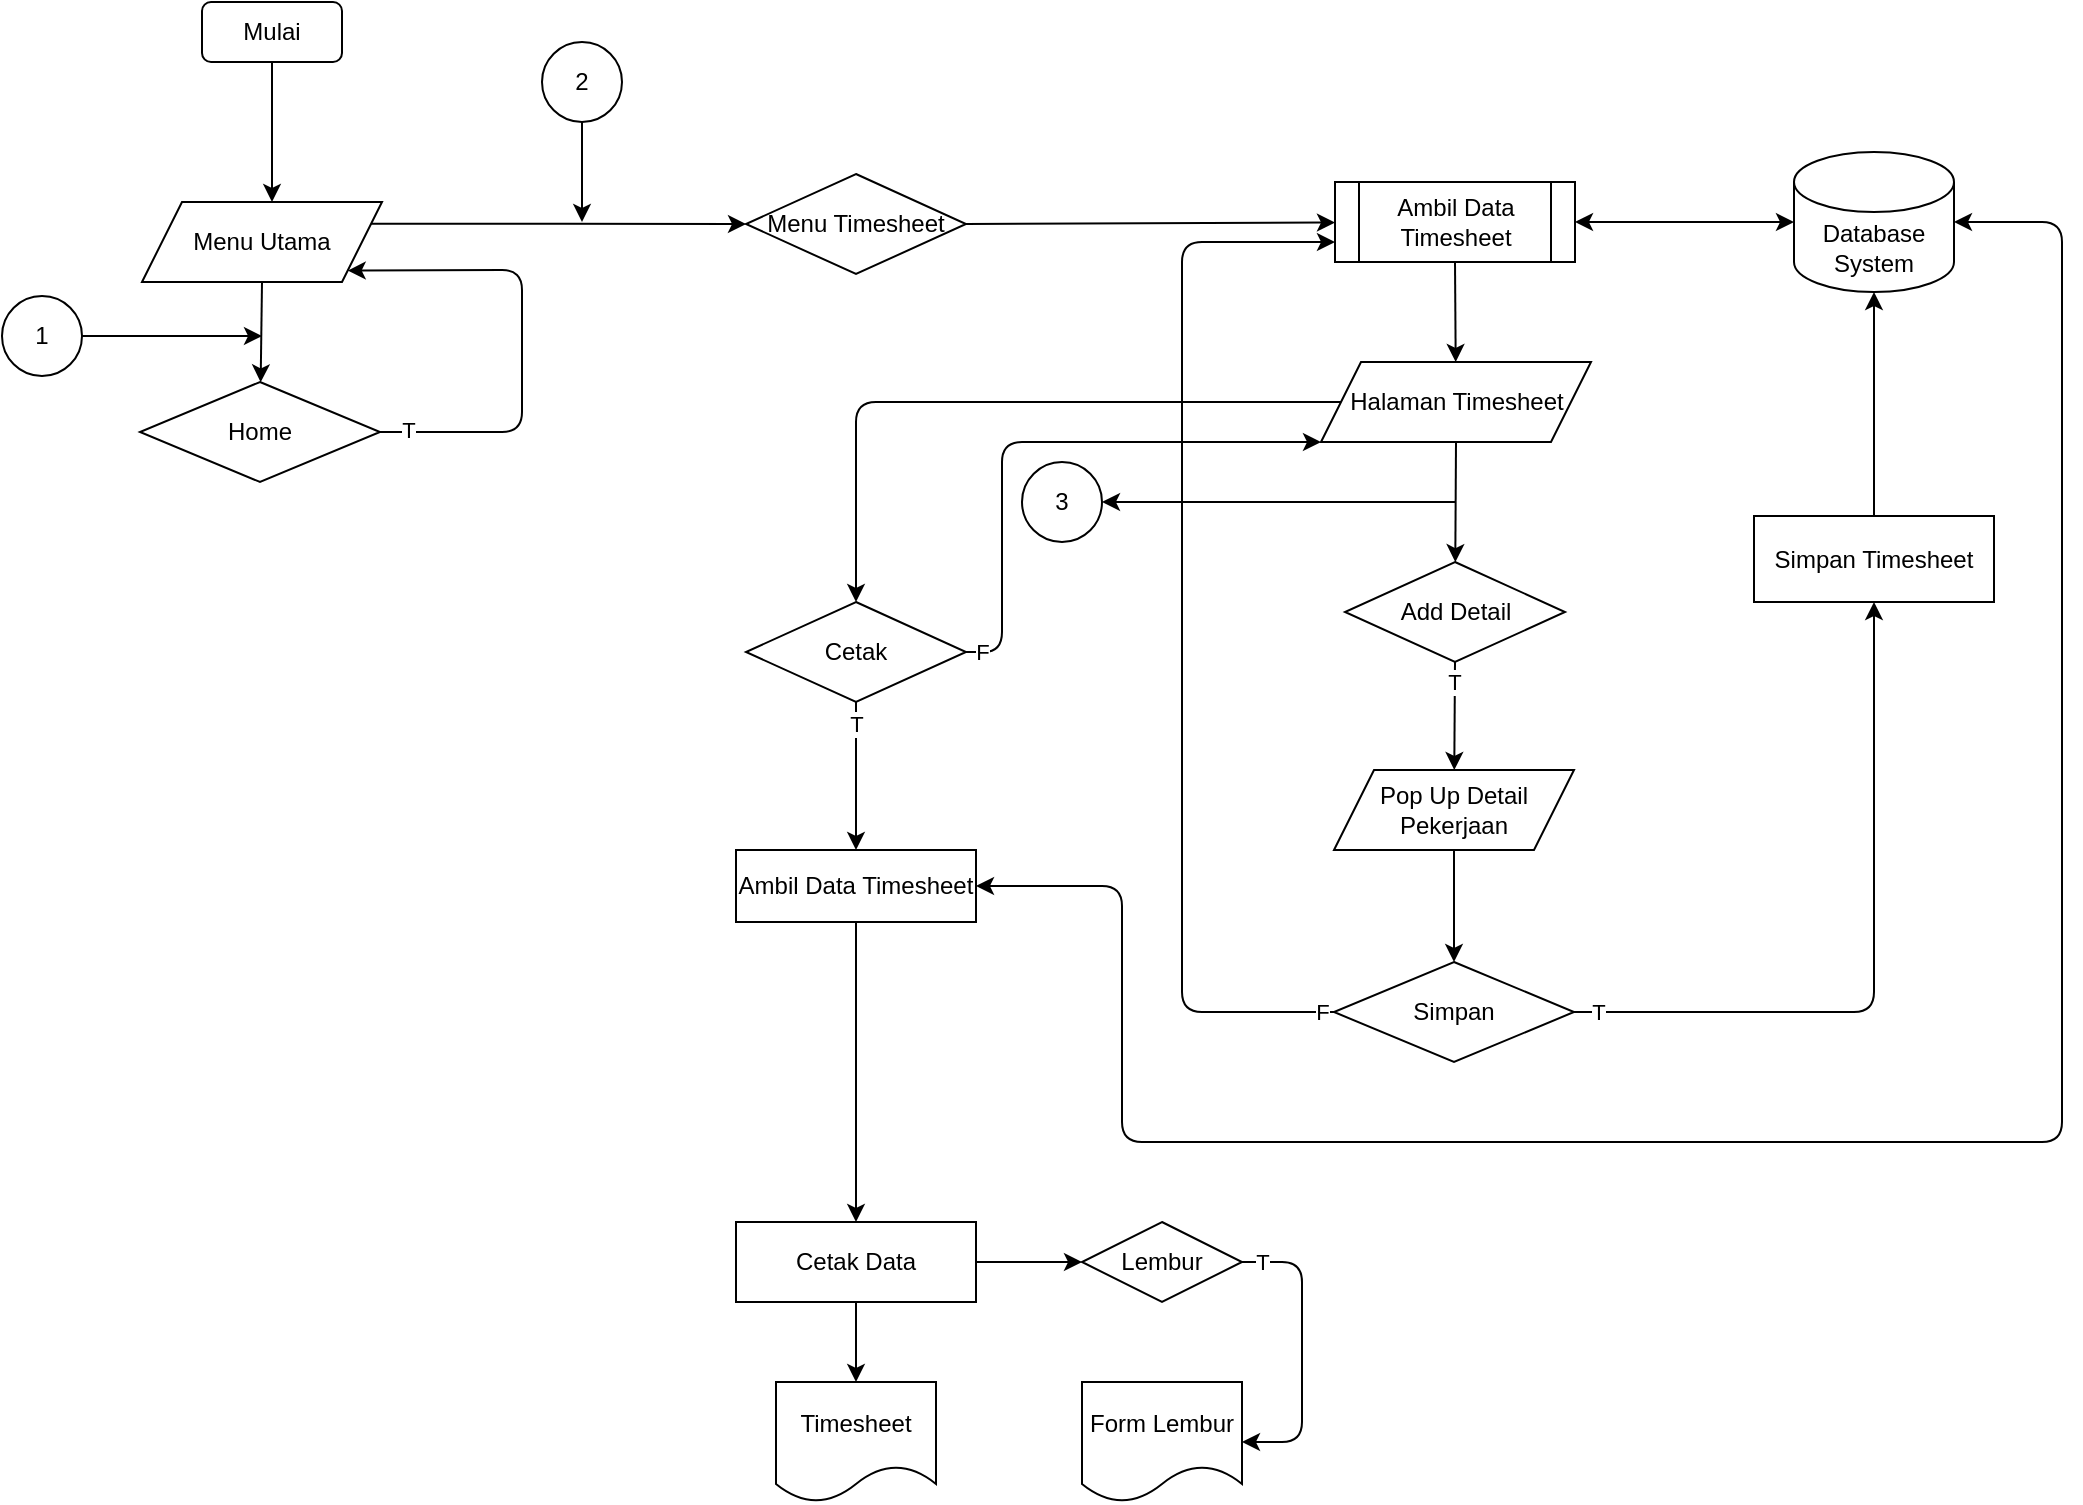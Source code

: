 <mxfile version="13.9.2" type="github"><diagram id="HHxKFfwdLsCeLlObY0tx" name="Page-1"><mxGraphModel dx="1142" dy="584" grid="1" gridSize="10" guides="1" tooltips="1" connect="1" arrows="1" fold="1" page="1" pageScale="1" pageWidth="1654" pageHeight="1169" math="0" shadow="0"><root><mxCell id="0"/><mxCell id="1" parent="0"/><mxCell id="po81cwR4hUowYtx83xnZ-3" value="Mulai" style="rounded=1;whiteSpace=wrap;html=1;fillColor=#FFFFFF;" parent="1" vertex="1"><mxGeometry x="130" y="60" width="70" height="30" as="geometry"/></mxCell><mxCell id="po81cwR4hUowYtx83xnZ-4" value="" style="endArrow=classic;html=1;exitX=0.5;exitY=1;exitDx=0;exitDy=0;" parent="1" source="po81cwR4hUowYtx83xnZ-3" edge="1"><mxGeometry width="50" height="50" relative="1" as="geometry"><mxPoint x="450" y="330" as="sourcePoint"/><mxPoint x="165" y="160" as="targetPoint"/></mxGeometry></mxCell><mxCell id="po81cwR4hUowYtx83xnZ-18" style="edgeStyle=orthogonalEdgeStyle;rounded=0;orthogonalLoop=1;jettySize=auto;html=1;exitX=1;exitY=0.25;exitDx=0;exitDy=0;entryX=0;entryY=0.5;entryDx=0;entryDy=0;" parent="1" source="po81cwR4hUowYtx83xnZ-5" target="po81cwR4hUowYtx83xnZ-19" edge="1"><mxGeometry relative="1" as="geometry"><mxPoint x="360" y="171" as="targetPoint"/></mxGeometry></mxCell><mxCell id="po81cwR4hUowYtx83xnZ-5" value="Menu Utama" style="shape=parallelogram;perimeter=parallelogramPerimeter;whiteSpace=wrap;html=1;fixedSize=1;fillColor=#FFFFFF;" parent="1" vertex="1"><mxGeometry x="100" y="160" width="120" height="40" as="geometry"/></mxCell><mxCell id="po81cwR4hUowYtx83xnZ-7" value="Home" style="rhombus;whiteSpace=wrap;html=1;fillColor=#FFFFFF;" parent="1" vertex="1"><mxGeometry x="99" y="250" width="120" height="50" as="geometry"/></mxCell><mxCell id="po81cwR4hUowYtx83xnZ-10" value="" style="endArrow=classic;html=1;entryX=1;entryY=1;entryDx=0;entryDy=0;exitX=1;exitY=0.5;exitDx=0;exitDy=0;" parent="1" source="po81cwR4hUowYtx83xnZ-7" target="po81cwR4hUowYtx83xnZ-5" edge="1"><mxGeometry width="50" height="50" relative="1" as="geometry"><mxPoint x="160" y="320" as="sourcePoint"/><mxPoint x="210" y="270" as="targetPoint"/><Array as="points"><mxPoint x="290" y="275"/><mxPoint x="290" y="194"/></Array></mxGeometry></mxCell><mxCell id="po81cwR4hUowYtx83xnZ-11" value="T" style="edgeLabel;html=1;align=center;verticalAlign=middle;resizable=0;points=[];" parent="po81cwR4hUowYtx83xnZ-10" vertex="1" connectable="0"><mxGeometry x="-0.885" y="1" relative="1" as="geometry"><mxPoint as="offset"/></mxGeometry></mxCell><mxCell id="po81cwR4hUowYtx83xnZ-13" value="" style="endArrow=classic;html=1;exitX=0.5;exitY=1;exitDx=0;exitDy=0;" parent="1" source="po81cwR4hUowYtx83xnZ-5" target="po81cwR4hUowYtx83xnZ-7" edge="1"><mxGeometry width="50" height="50" relative="1" as="geometry"><mxPoint x="160" y="320" as="sourcePoint"/><mxPoint x="210" y="270" as="targetPoint"/></mxGeometry></mxCell><mxCell id="po81cwR4hUowYtx83xnZ-16" style="edgeStyle=orthogonalEdgeStyle;rounded=0;orthogonalLoop=1;jettySize=auto;html=1;exitX=1;exitY=0.5;exitDx=0;exitDy=0;" parent="1" source="po81cwR4hUowYtx83xnZ-14" edge="1"><mxGeometry relative="1" as="geometry"><mxPoint x="160" y="227" as="targetPoint"/></mxGeometry></mxCell><mxCell id="po81cwR4hUowYtx83xnZ-14" value="1" style="ellipse;whiteSpace=wrap;html=1;aspect=fixed;fillColor=#FFFFFF;" parent="1" vertex="1"><mxGeometry x="30" y="207" width="40" height="40" as="geometry"/></mxCell><mxCell id="po81cwR4hUowYtx83xnZ-19" value="Menu Timesheet" style="rhombus;whiteSpace=wrap;html=1;fillColor=#FFFFFF;" parent="1" vertex="1"><mxGeometry x="402" y="146" width="110" height="50" as="geometry"/></mxCell><mxCell id="po81cwR4hUowYtx83xnZ-20" value="" style="endArrow=classic;html=1;exitX=1;exitY=0.5;exitDx=0;exitDy=0;" parent="1" source="po81cwR4hUowYtx83xnZ-19" target="po81cwR4hUowYtx83xnZ-23" edge="1"><mxGeometry width="50" height="50" relative="1" as="geometry"><mxPoint x="412" y="270" as="sourcePoint"/><mxPoint x="457" y="250" as="targetPoint"/></mxGeometry></mxCell><mxCell id="po81cwR4hUowYtx83xnZ-21" value="Halaman Timesheet" style="shape=parallelogram;perimeter=parallelogramPerimeter;whiteSpace=wrap;html=1;fixedSize=1;fillColor=#FFFFFF;" parent="1" vertex="1"><mxGeometry x="689.5" y="240" width="135" height="40" as="geometry"/></mxCell><mxCell id="po81cwR4hUowYtx83xnZ-22" value="Database System" style="shape=cylinder3;whiteSpace=wrap;html=1;boundedLbl=1;backgroundOutline=1;size=15;fillColor=#FFFFFF;" parent="1" vertex="1"><mxGeometry x="926" y="135" width="80" height="70" as="geometry"/></mxCell><mxCell id="po81cwR4hUowYtx83xnZ-23" value="Ambil Data Timesheet" style="shape=process;whiteSpace=wrap;html=1;backgroundOutline=1;fillColor=#FFFFFF;" parent="1" vertex="1"><mxGeometry x="696.5" y="150" width="120" height="40" as="geometry"/></mxCell><mxCell id="po81cwR4hUowYtx83xnZ-24" value="" style="endArrow=classic;html=1;exitX=0.5;exitY=1;exitDx=0;exitDy=0;" parent="1" source="po81cwR4hUowYtx83xnZ-23" target="po81cwR4hUowYtx83xnZ-21" edge="1"><mxGeometry width="50" height="50" relative="1" as="geometry"><mxPoint x="758" y="200" as="sourcePoint"/><mxPoint x="753.98" y="330" as="targetPoint"/></mxGeometry></mxCell><mxCell id="po81cwR4hUowYtx83xnZ-25" value="" style="endArrow=classic;startArrow=classic;html=1;exitX=1;exitY=0.5;exitDx=0;exitDy=0;entryX=0;entryY=0.5;entryDx=0;entryDy=0;entryPerimeter=0;" parent="1" source="po81cwR4hUowYtx83xnZ-23" target="po81cwR4hUowYtx83xnZ-22" edge="1"><mxGeometry width="50" height="50" relative="1" as="geometry"><mxPoint x="822" y="210" as="sourcePoint"/><mxPoint x="872" y="160" as="targetPoint"/></mxGeometry></mxCell><mxCell id="po81cwR4hUowYtx83xnZ-27" value="" style="endArrow=classic;html=1;exitX=0.5;exitY=1;exitDx=0;exitDy=0;" parent="1" source="po81cwR4hUowYtx83xnZ-21" target="po81cwR4hUowYtx83xnZ-28" edge="1"><mxGeometry width="50" height="50" relative="1" as="geometry"><mxPoint x="822" y="210" as="sourcePoint"/><mxPoint x="757" y="340" as="targetPoint"/></mxGeometry></mxCell><mxCell id="po81cwR4hUowYtx83xnZ-28" value="Add Detail" style="rhombus;whiteSpace=wrap;html=1;fillColor=#FFFFFF;" parent="1" vertex="1"><mxGeometry x="701.5" y="340" width="110" height="50" as="geometry"/></mxCell><mxCell id="po81cwR4hUowYtx83xnZ-29" value="Pop Up Detail Pekerjaan" style="shape=parallelogram;perimeter=parallelogramPerimeter;whiteSpace=wrap;html=1;fixedSize=1;fillColor=#FFFFFF;" parent="1" vertex="1"><mxGeometry x="696" y="444" width="120" height="40" as="geometry"/></mxCell><mxCell id="po81cwR4hUowYtx83xnZ-30" value="T" style="endArrow=classic;html=1;exitX=0.5;exitY=1;exitDx=0;exitDy=0;" parent="1" source="po81cwR4hUowYtx83xnZ-28" target="po81cwR4hUowYtx83xnZ-29" edge="1"><mxGeometry x="-0.63" width="50" height="50" relative="1" as="geometry"><mxPoint x="752" y="450" as="sourcePoint"/><mxPoint x="756" y="440" as="targetPoint"/><mxPoint as="offset"/></mxGeometry></mxCell><mxCell id="po81cwR4hUowYtx83xnZ-32" value="Simpan" style="rhombus;whiteSpace=wrap;html=1;fillColor=#FFFFFF;" parent="1" vertex="1"><mxGeometry x="696" y="540" width="120" height="50" as="geometry"/></mxCell><mxCell id="po81cwR4hUowYtx83xnZ-33" value="" style="endArrow=classic;html=1;exitX=1;exitY=0.5;exitDx=0;exitDy=0;entryX=0.5;entryY=1;entryDx=0;entryDy=0;" parent="1" source="po81cwR4hUowYtx83xnZ-32" target="po81cwR4hUowYtx83xnZ-36" edge="1"><mxGeometry width="50" height="50" relative="1" as="geometry"><mxPoint x="822" y="400" as="sourcePoint"/><mxPoint x="1002" y="360" as="targetPoint"/><Array as="points"><mxPoint x="966" y="565"/></Array></mxGeometry></mxCell><mxCell id="po81cwR4hUowYtx83xnZ-34" value="T" style="edgeLabel;html=1;align=center;verticalAlign=middle;resizable=0;points=[];" parent="po81cwR4hUowYtx83xnZ-33" vertex="1" connectable="0"><mxGeometry x="-0.913" y="-2" relative="1" as="geometry"><mxPoint x="-4.17" y="-2" as="offset"/></mxGeometry></mxCell><mxCell id="po81cwR4hUowYtx83xnZ-36" value="Simpan Timesheet" style="rounded=0;whiteSpace=wrap;html=1;fillColor=#FFFFFF;" parent="1" vertex="1"><mxGeometry x="906" y="317" width="120" height="43" as="geometry"/></mxCell><mxCell id="po81cwR4hUowYtx83xnZ-37" value="" style="endArrow=classic;html=1;entryX=0.5;entryY=1;entryDx=0;entryDy=0;entryPerimeter=0;" parent="1" source="po81cwR4hUowYtx83xnZ-36" target="po81cwR4hUowYtx83xnZ-22" edge="1"><mxGeometry width="50" height="50" relative="1" as="geometry"><mxPoint x="966" y="317" as="sourcePoint"/><mxPoint x="836" y="350" as="targetPoint"/></mxGeometry></mxCell><mxCell id="po81cwR4hUowYtx83xnZ-38" value="" style="endArrow=classic;html=1;exitX=0;exitY=0.5;exitDx=0;exitDy=0;entryX=0;entryY=0.75;entryDx=0;entryDy=0;" parent="1" source="po81cwR4hUowYtx83xnZ-32" target="po81cwR4hUowYtx83xnZ-23" edge="1"><mxGeometry width="50" height="50" relative="1" as="geometry"><mxPoint x="780" y="400" as="sourcePoint"/><mxPoint x="830" y="350" as="targetPoint"/><Array as="points"><mxPoint x="620" y="565"/><mxPoint x="620" y="180"/></Array></mxGeometry></mxCell><mxCell id="po81cwR4hUowYtx83xnZ-39" value="F" style="edgeLabel;html=1;align=center;verticalAlign=middle;resizable=0;points=[];" parent="po81cwR4hUowYtx83xnZ-38" vertex="1" connectable="0"><mxGeometry x="-0.945" relative="1" as="geometry"><mxPoint x="8.5" as="offset"/></mxGeometry></mxCell><mxCell id="po81cwR4hUowYtx83xnZ-40" value="" style="endArrow=classic;html=1;exitX=0.5;exitY=1;exitDx=0;exitDy=0;" parent="1" source="po81cwR4hUowYtx83xnZ-29" target="po81cwR4hUowYtx83xnZ-32" edge="1"><mxGeometry width="50" height="50" relative="1" as="geometry"><mxPoint x="770" y="580" as="sourcePoint"/><mxPoint x="820" y="530" as="targetPoint"/></mxGeometry></mxCell><mxCell id="po81cwR4hUowYtx83xnZ-41" value="2" style="ellipse;whiteSpace=wrap;html=1;aspect=fixed;fillColor=#FFFFFF;" parent="1" vertex="1"><mxGeometry x="300" y="80" width="40" height="40" as="geometry"/></mxCell><mxCell id="po81cwR4hUowYtx83xnZ-42" value="" style="endArrow=classic;html=1;" parent="1" source="po81cwR4hUowYtx83xnZ-41" edge="1"><mxGeometry width="50" height="50" relative="1" as="geometry"><mxPoint x="320" y="120" as="sourcePoint"/><mxPoint x="320" y="170" as="targetPoint"/></mxGeometry></mxCell><mxCell id="po81cwR4hUowYtx83xnZ-44" value="Cetak" style="rhombus;whiteSpace=wrap;html=1;fillColor=#FFFFFF;" parent="1" vertex="1"><mxGeometry x="402" y="360" width="110" height="50" as="geometry"/></mxCell><mxCell id="po81cwR4hUowYtx83xnZ-45" value="" style="endArrow=classic;html=1;exitX=0;exitY=0.5;exitDx=0;exitDy=0;entryX=0.5;entryY=0;entryDx=0;entryDy=0;" parent="1" source="po81cwR4hUowYtx83xnZ-21" target="po81cwR4hUowYtx83xnZ-44" edge="1"><mxGeometry width="50" height="50" relative="1" as="geometry"><mxPoint x="640" y="450" as="sourcePoint"/><mxPoint x="690" y="400" as="targetPoint"/><Array as="points"><mxPoint x="457" y="260"/></Array></mxGeometry></mxCell><mxCell id="po81cwR4hUowYtx83xnZ-46" value="" style="endArrow=classic;html=1;entryX=1;entryY=0.5;entryDx=0;entryDy=0;" parent="1" target="po81cwR4hUowYtx83xnZ-47" edge="1"><mxGeometry width="50" height="50" relative="1" as="geometry"><mxPoint x="757" y="310" as="sourcePoint"/><mxPoint x="587" y="310" as="targetPoint"/></mxGeometry></mxCell><mxCell id="po81cwR4hUowYtx83xnZ-47" value="3" style="ellipse;whiteSpace=wrap;html=1;aspect=fixed;fillColor=#FFFFFF;" parent="1" vertex="1"><mxGeometry x="540" y="290" width="40" height="40" as="geometry"/></mxCell><mxCell id="po81cwR4hUowYtx83xnZ-48" value="F" style="endArrow=classic;html=1;exitX=1;exitY=0.5;exitDx=0;exitDy=0;entryX=0;entryY=1;entryDx=0;entryDy=0;" parent="1" source="po81cwR4hUowYtx83xnZ-44" target="po81cwR4hUowYtx83xnZ-21" edge="1"><mxGeometry x="-0.943" width="50" height="50" relative="1" as="geometry"><mxPoint x="640" y="450" as="sourcePoint"/><mxPoint x="530" y="270" as="targetPoint"/><Array as="points"><mxPoint x="530" y="385"/><mxPoint x="530" y="280"/></Array><mxPoint as="offset"/></mxGeometry></mxCell><mxCell id="po81cwR4hUowYtx83xnZ-49" value="Ambil Data Timesheet" style="rounded=0;whiteSpace=wrap;html=1;fillColor=#FFFFFF;" parent="1" vertex="1"><mxGeometry x="397" y="484" width="120" height="36" as="geometry"/></mxCell><mxCell id="po81cwR4hUowYtx83xnZ-50" value="" style="endArrow=classic;html=1;exitX=0.5;exitY=1;exitDx=0;exitDy=0;" parent="1" source="po81cwR4hUowYtx83xnZ-44" target="po81cwR4hUowYtx83xnZ-49" edge="1"><mxGeometry width="50" height="50" relative="1" as="geometry"><mxPoint x="640" y="450" as="sourcePoint"/><mxPoint x="690" y="400" as="targetPoint"/></mxGeometry></mxCell><mxCell id="po81cwR4hUowYtx83xnZ-67" value="T" style="edgeLabel;html=1;align=center;verticalAlign=middle;resizable=0;points=[];" parent="po81cwR4hUowYtx83xnZ-50" vertex="1" connectable="0"><mxGeometry x="-0.451" y="2" relative="1" as="geometry"><mxPoint x="-2" y="-10" as="offset"/></mxGeometry></mxCell><mxCell id="po81cwR4hUowYtx83xnZ-53" value="" style="endArrow=classic;startArrow=classic;html=1;exitX=1;exitY=0.5;exitDx=0;exitDy=0;entryX=1;entryY=0.5;entryDx=0;entryDy=0;entryPerimeter=0;" parent="1" source="po81cwR4hUowYtx83xnZ-49" target="po81cwR4hUowYtx83xnZ-22" edge="1"><mxGeometry width="50" height="50" relative="1" as="geometry"><mxPoint x="640" y="450" as="sourcePoint"/><mxPoint x="1070" y="630" as="targetPoint"/><Array as="points"><mxPoint x="590" y="502"/><mxPoint x="590" y="630"/><mxPoint x="1060" y="630"/><mxPoint x="1060" y="170"/></Array></mxGeometry></mxCell><mxCell id="po81cwR4hUowYtx83xnZ-55" value="" style="endArrow=classic;html=1;exitX=0.5;exitY=1;exitDx=0;exitDy=0;" parent="1" source="po81cwR4hUowYtx83xnZ-49" edge="1"><mxGeometry width="50" height="50" relative="1" as="geometry"><mxPoint x="457" y="560" as="sourcePoint"/><mxPoint x="457" y="670" as="targetPoint"/></mxGeometry></mxCell><mxCell id="po81cwR4hUowYtx83xnZ-56" value="Cetak Data" style="rounded=0;whiteSpace=wrap;html=1;fillColor=#FFFFFF;" parent="1" vertex="1"><mxGeometry x="397" y="670" width="120" height="40" as="geometry"/></mxCell><mxCell id="po81cwR4hUowYtx83xnZ-60" value="Lembur" style="rhombus;whiteSpace=wrap;html=1;fillColor=#FFFFFF;" parent="1" vertex="1"><mxGeometry x="570" y="670" width="80" height="40" as="geometry"/></mxCell><mxCell id="po81cwR4hUowYtx83xnZ-61" value="" style="endArrow=classic;html=1;exitX=1;exitY=0.5;exitDx=0;exitDy=0;entryX=0;entryY=0.5;entryDx=0;entryDy=0;" parent="1" source="po81cwR4hUowYtx83xnZ-56" target="po81cwR4hUowYtx83xnZ-60" edge="1"><mxGeometry width="50" height="50" relative="1" as="geometry"><mxPoint x="640" y="570" as="sourcePoint"/><mxPoint x="690" y="520" as="targetPoint"/></mxGeometry></mxCell><mxCell id="po81cwR4hUowYtx83xnZ-63" value="Form Lembur" style="shape=document;whiteSpace=wrap;html=1;boundedLbl=1;fillColor=#FFFFFF;" parent="1" vertex="1"><mxGeometry x="570" y="750" width="80" height="60" as="geometry"/></mxCell><mxCell id="po81cwR4hUowYtx83xnZ-64" value="Timesheet" style="shape=document;whiteSpace=wrap;html=1;boundedLbl=1;fillColor=#FFFFFF;" parent="1" vertex="1"><mxGeometry x="417" y="750" width="80" height="60" as="geometry"/></mxCell><mxCell id="po81cwR4hUowYtx83xnZ-65" value="T" style="endArrow=classic;html=1;exitX=1;exitY=0.5;exitDx=0;exitDy=0;entryX=1;entryY=0.5;entryDx=0;entryDy=0;" parent="1" source="po81cwR4hUowYtx83xnZ-60" target="po81cwR4hUowYtx83xnZ-63" edge="1"><mxGeometry x="-0.867" width="50" height="50" relative="1" as="geometry"><mxPoint x="640" y="570" as="sourcePoint"/><mxPoint x="720" y="690" as="targetPoint"/><Array as="points"><mxPoint x="680" y="690"/><mxPoint x="680" y="780"/></Array><mxPoint as="offset"/></mxGeometry></mxCell><mxCell id="po81cwR4hUowYtx83xnZ-66" value="" style="endArrow=classic;html=1;exitX=0.5;exitY=1;exitDx=0;exitDy=0;" parent="1" source="po81cwR4hUowYtx83xnZ-56" target="po81cwR4hUowYtx83xnZ-64" edge="1"><mxGeometry width="50" height="50" relative="1" as="geometry"><mxPoint x="640" y="570" as="sourcePoint"/><mxPoint x="690" y="520" as="targetPoint"/></mxGeometry></mxCell></root></mxGraphModel></diagram></mxfile>